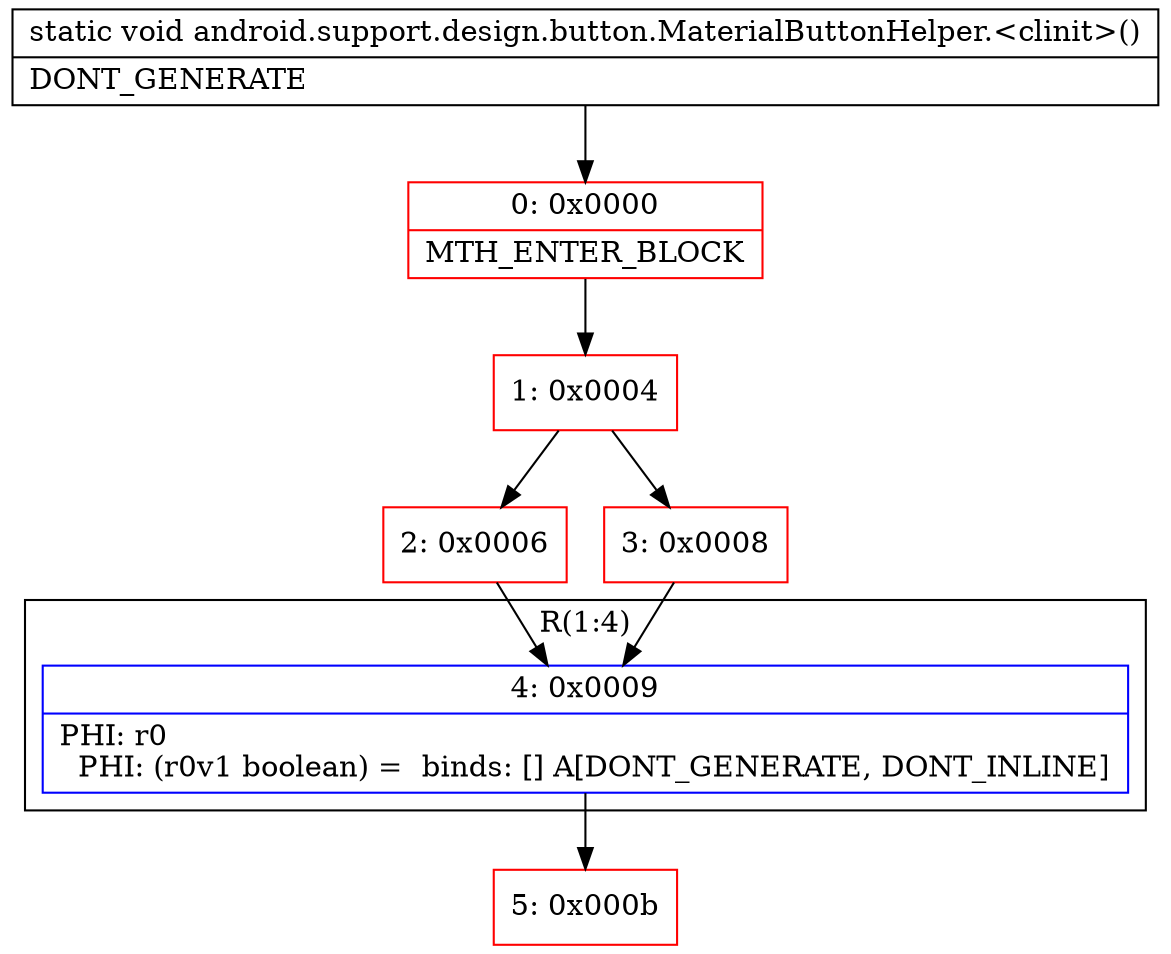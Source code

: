 digraph "CFG forandroid.support.design.button.MaterialButtonHelper.\<clinit\>()V" {
subgraph cluster_Region_409755976 {
label = "R(1:4)";
node [shape=record,color=blue];
Node_4 [shape=record,label="{4\:\ 0x0009|PHI: r0 \l  PHI: (r0v1 boolean) =  binds: [] A[DONT_GENERATE, DONT_INLINE]\l}"];
}
Node_0 [shape=record,color=red,label="{0\:\ 0x0000|MTH_ENTER_BLOCK\l}"];
Node_1 [shape=record,color=red,label="{1\:\ 0x0004}"];
Node_2 [shape=record,color=red,label="{2\:\ 0x0006}"];
Node_3 [shape=record,color=red,label="{3\:\ 0x0008}"];
Node_5 [shape=record,color=red,label="{5\:\ 0x000b}"];
MethodNode[shape=record,label="{static void android.support.design.button.MaterialButtonHelper.\<clinit\>()  | DONT_GENERATE\l}"];
MethodNode -> Node_0;
Node_4 -> Node_5;
Node_0 -> Node_1;
Node_1 -> Node_2;
Node_1 -> Node_3;
Node_2 -> Node_4;
Node_3 -> Node_4;
}


